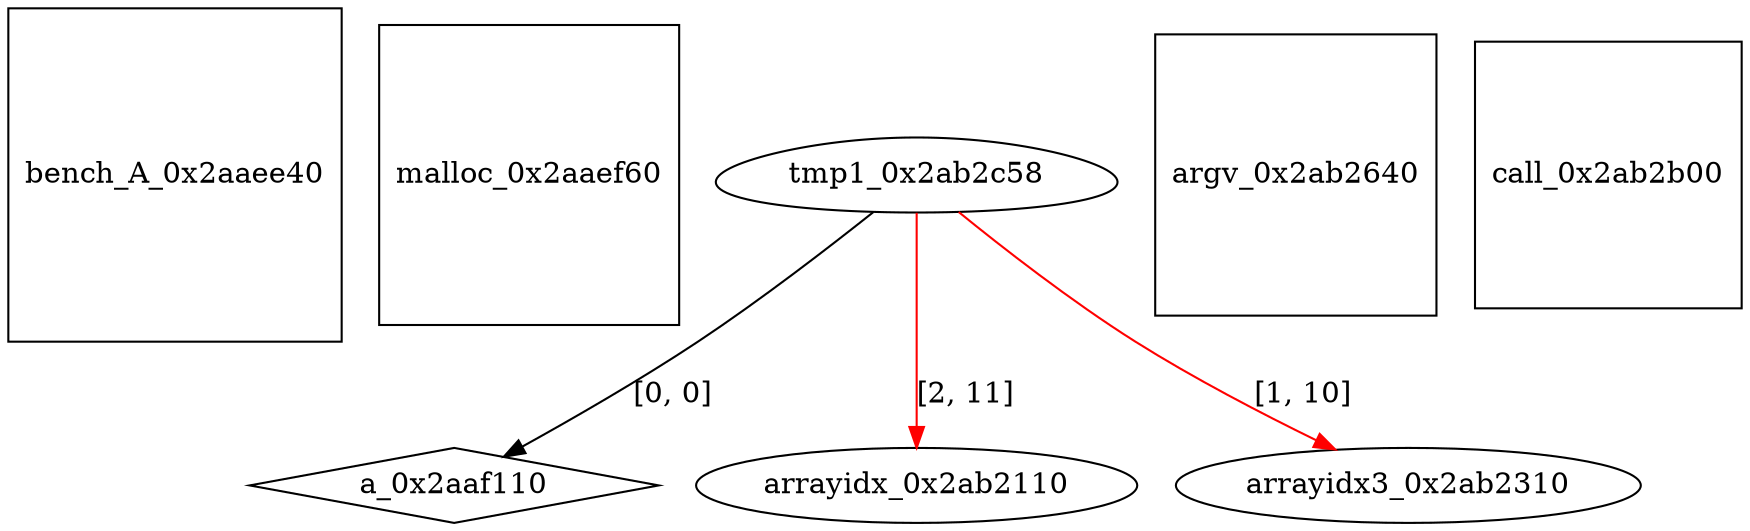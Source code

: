 digraph grafico {
"bench_A_0x2aaee40" [shape=square];
"malloc_0x2aaef60" [shape=square];
"a_0x2aaf110" [shape=diamond];
"tmp1_0x2ab2c58" -> "a_0x2aaf110" [label="[0, 0]"];
"arrayidx_0x2ab2110" [shape=ellipse];
"tmp1_0x2ab2c58" -> "arrayidx_0x2ab2110" [label="[2, 11]",color=red];
"arrayidx3_0x2ab2310" [shape=ellipse];
"tmp1_0x2ab2c58" -> "arrayidx3_0x2ab2310" [label="[1, 10]",color=red];
"argv_0x2ab2640" [shape=square];
"call_0x2ab2b00" [shape=square];
"tmp1_0x2ab2c58" [shape=egg];
}